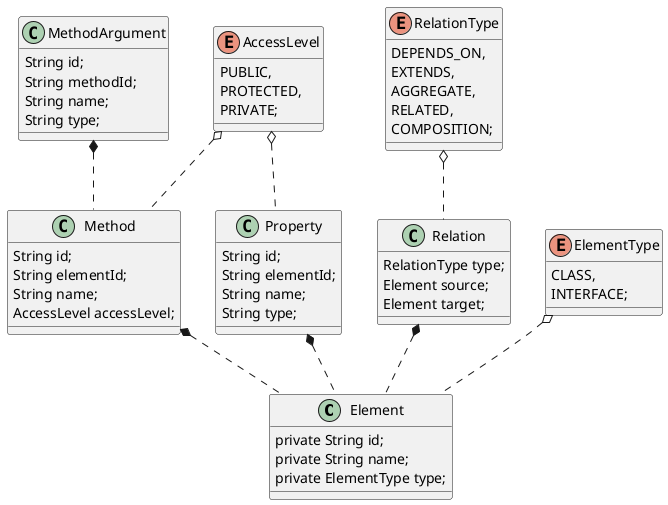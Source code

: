 @startuml

class Element {
    private String id;
    private String name;
    private ElementType type;
}

class Method {
    String id;
    String elementId;
    String name;
    AccessLevel accessLevel;
}

class MethodArgument {
    String id;
    String methodId;
    String name;
    String type;
}

class Property {
    String id;
    String elementId;
    String name;
    String type;
}

class Relation {
    RelationType type;
    Element source;
    Element target;
}

enum RelationType {
    DEPENDS_ON,
    EXTENDS,
    AGGREGATE,
    RELATED,
    COMPOSITION;
}

enum ElementType {
    CLASS,
    INTERFACE;
}

enum AccessLevel {
    PUBLIC,
    PROTECTED,
    PRIVATE;
}

Method *.. Element
Property *.. Element
MethodArgument *.. Method
Relation *.. Element

AccessLevel o.. Method
AccessLevel o.. Property

RelationType o.. Relation
ElementType o.. Element

@enduml
